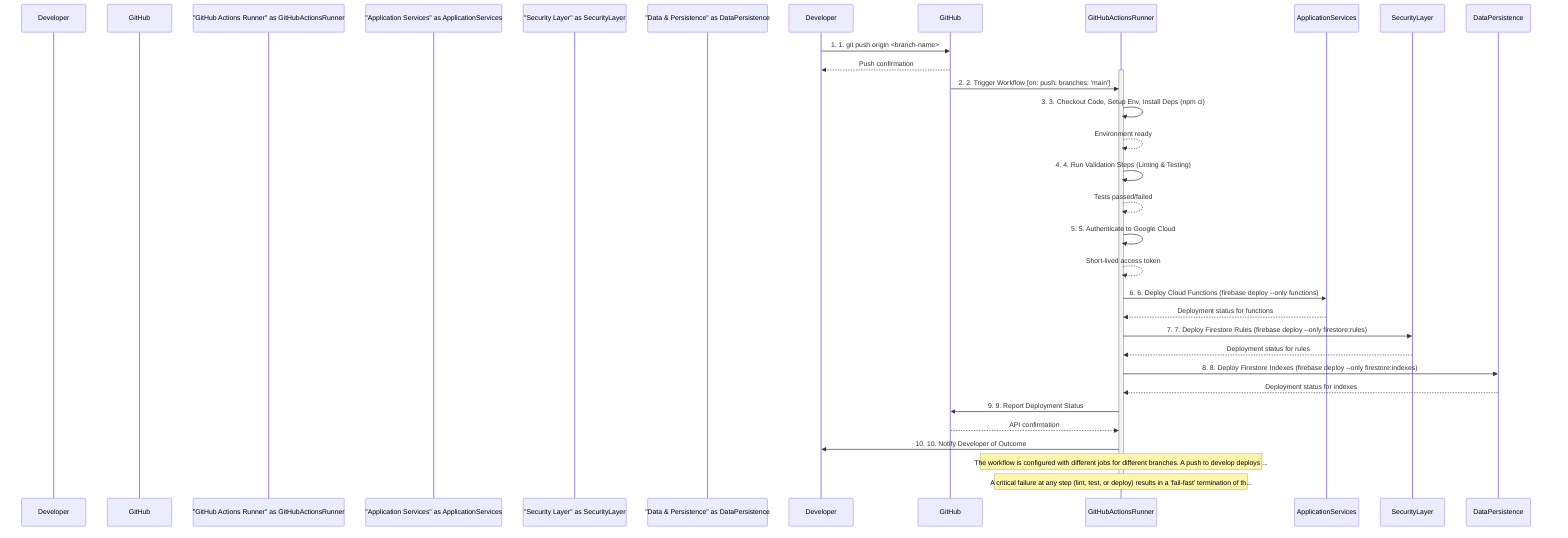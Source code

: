 sequenceDiagram
    participant "Developer" as Developer
    participant "GitHub" as GitHub
    participant "GitHub Actions Runner" as GitHubActionsRunner
    participant "Application Services" as ApplicationServices
    participant "Security Layer" as SecurityLayer
    participant "Data & Persistence" as DataPersistence

    Developer->>GitHub: 1. 1. git push origin <branch-name>
    GitHub-->>Developer: Push confirmation
    activate GitHubActionsRunner
    GitHub->>GitHubActionsRunner: 2. 2. Trigger Workflow [on: push: branches: 'main']
    GitHubActionsRunner->>GitHubActionsRunner: 3. 3. Checkout Code, Setup Env, Install Deps (npm ci)
    GitHubActionsRunner-->>GitHubActionsRunner: Environment ready
    GitHubActionsRunner->>GitHubActionsRunner: 4. 4. Run Validation Steps (Linting & Testing)
    GitHubActionsRunner-->>GitHubActionsRunner: Tests passed/failed
    GitHubActionsRunner->>GitHubActionsRunner: 5. 5. Authenticate to Google Cloud
    GitHubActionsRunner-->>GitHubActionsRunner: Short-lived access token
    GitHubActionsRunner->>ApplicationServices: 6. 6. Deploy Cloud Functions (firebase deploy --only functions)
    ApplicationServices-->>GitHubActionsRunner: Deployment status for functions
    GitHubActionsRunner->>SecurityLayer: 7. 7. Deploy Firestore Rules (firebase deploy --only firestore:rules)
    SecurityLayer-->>GitHubActionsRunner: Deployment status for rules
    GitHubActionsRunner->>DataPersistence: 8. 8. Deploy Firestore Indexes (firebase deploy --only firestore:indexes)
    DataPersistence-->>GitHubActionsRunner: Deployment status for indexes
    GitHubActionsRunner->>GitHub: 9. 9. Report Deployment Status
    GitHub-->>GitHubActionsRunner: API confirmation
    GitHubActionsRunner->>Developer: 10. 10. Notify Developer of Outcome

    note over GitHubActionsRunner: The workflow is configured with different jobs for different branches. A push to develop deploys ...
    note over GitHubActionsRunner: A critical failure at any step (lint, test, or deploy) results in a 'fail-fast' termination of th...

    deactivate GitHubActionsRunner